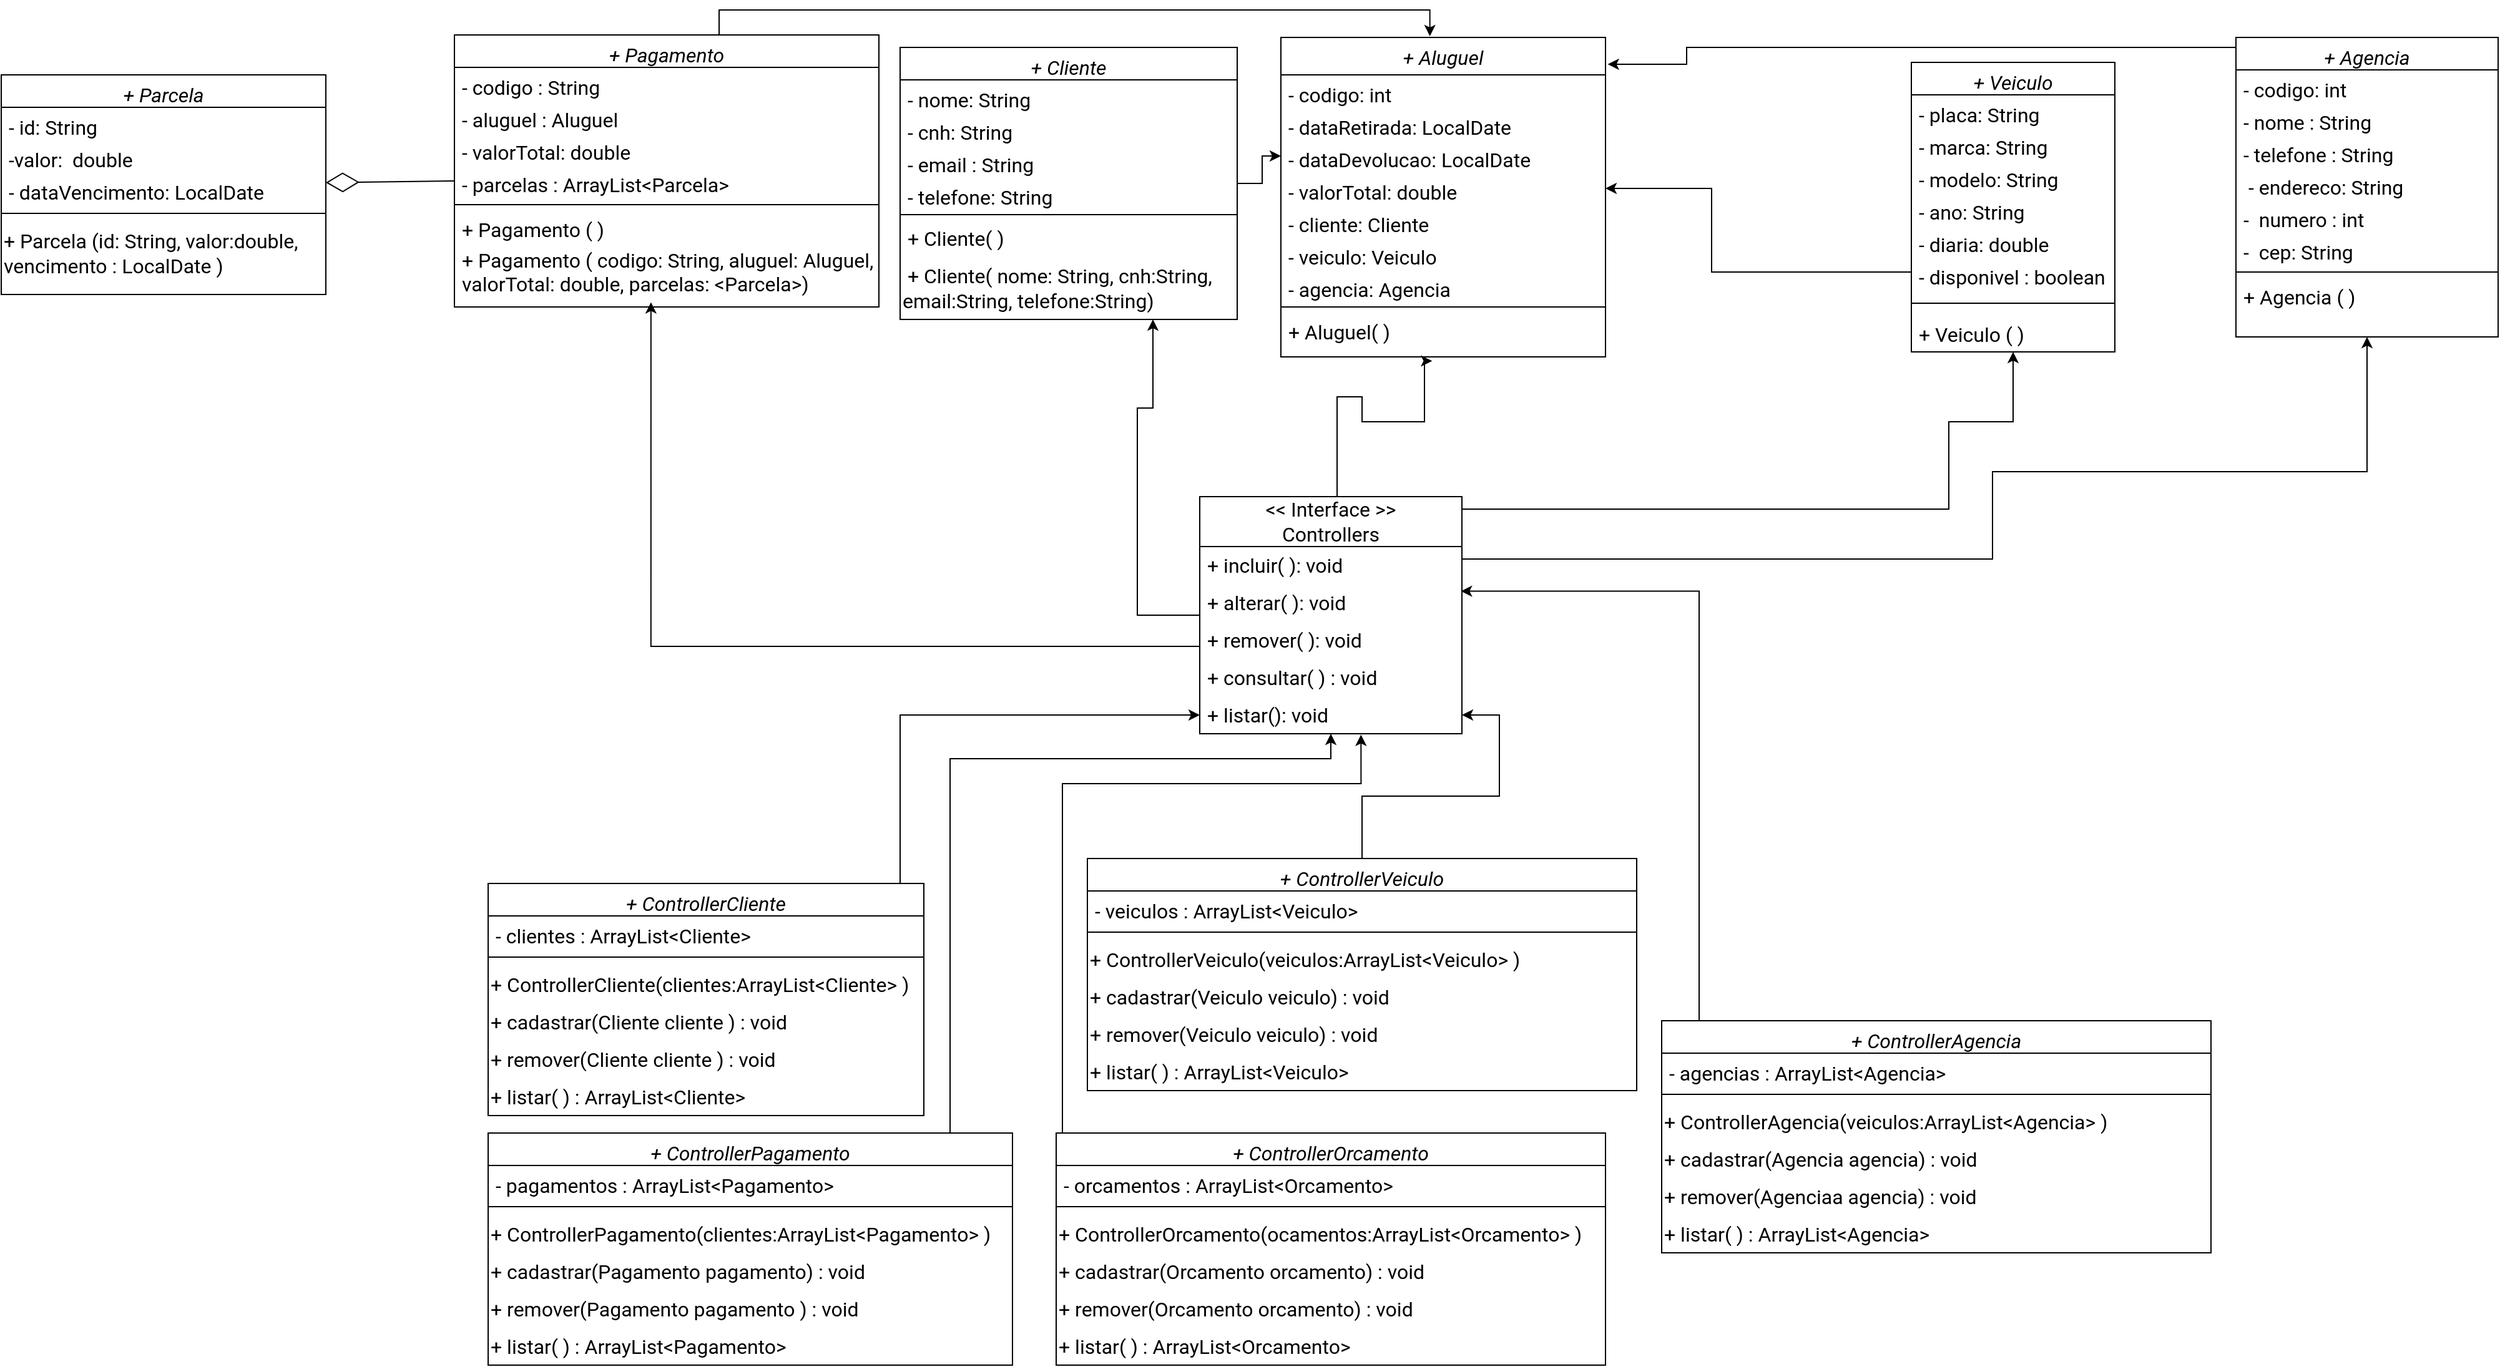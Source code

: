 <mxfile version="21.3.6" type="github">
  <diagram id="C5RBs43oDa-KdzZeNtuy" name="Page-1">
    <mxGraphModel dx="2972" dy="654" grid="1" gridSize="10" guides="1" tooltips="1" connect="1" arrows="1" fold="1" page="1" pageScale="1" pageWidth="827" pageHeight="1169" math="0" shadow="0">
      <root>
        <mxCell id="WIyWlLk6GJQsqaUBKTNV-0" />
        <mxCell id="WIyWlLk6GJQsqaUBKTNV-1" parent="WIyWlLk6GJQsqaUBKTNV-0" />
        <mxCell id="Ecj2fKYIJ3QafeukdgTd-6" style="edgeStyle=orthogonalEdgeStyle;rounded=0;orthogonalLoop=1;jettySize=auto;html=1;" parent="WIyWlLk6GJQsqaUBKTNV-1" source="zkfFHV4jXpPFQw0GAbJ--0" target="x8IIEaYP_Zu2a2hEZr9M-16" edge="1">
          <mxGeometry relative="1" as="geometry" />
        </mxCell>
        <mxCell id="zkfFHV4jXpPFQw0GAbJ--0" value="+ Cliente" style="swimlane;fontStyle=2;align=center;verticalAlign=top;childLayout=stackLayout;horizontal=1;startSize=26;horizontalStack=0;resizeParent=1;resizeLast=0;collapsible=1;marginBottom=0;rounded=0;shadow=0;strokeWidth=1;fontFamily=Roboto;fontSource=https%3A%2F%2Ffonts.googleapis.com%2Fcss%3Ffamily%3DRoboto;fontSize=16;" parent="WIyWlLk6GJQsqaUBKTNV-1" vertex="1">
          <mxGeometry x="-470" y="50" width="270" height="218" as="geometry">
            <mxRectangle x="230" y="140" width="160" height="26" as="alternateBounds" />
          </mxGeometry>
        </mxCell>
        <mxCell id="zkfFHV4jXpPFQw0GAbJ--1" value="- nome: String" style="text;align=left;verticalAlign=top;spacingLeft=4;spacingRight=4;overflow=hidden;rotatable=0;points=[[0,0.5],[1,0.5]];portConstraint=eastwest;fontFamily=Roboto;fontSource=https%3A%2F%2Ffonts.googleapis.com%2Fcss%3Ffamily%3DRoboto;fontStyle=0;fontSize=16;" parent="zkfFHV4jXpPFQw0GAbJ--0" vertex="1">
          <mxGeometry y="26" width="270" height="26" as="geometry" />
        </mxCell>
        <mxCell id="ydLJZ0o-GAoaOCMRVPOB-3" value="- cnh: String" style="text;align=left;verticalAlign=top;spacingLeft=4;spacingRight=4;overflow=hidden;rotatable=0;points=[[0,0.5],[1,0.5]];portConstraint=eastwest;rounded=0;shadow=0;html=0;fontFamily=Roboto;fontSource=https%3A%2F%2Ffonts.googleapis.com%2Fcss%3Ffamily%3DRoboto;fontStyle=0;fontSize=16;" parent="zkfFHV4jXpPFQw0GAbJ--0" vertex="1">
          <mxGeometry y="52" width="270" height="26" as="geometry" />
        </mxCell>
        <mxCell id="obOMKlqJvnNP2TjTTFd0-9" value="- email : String" style="text;align=left;verticalAlign=top;spacingLeft=4;spacingRight=4;overflow=hidden;rotatable=0;points=[[0,0.5],[1,0.5]];portConstraint=eastwest;rounded=0;shadow=0;html=0;fontFamily=Roboto;fontSource=https%3A%2F%2Ffonts.googleapis.com%2Fcss%3Ffamily%3DRoboto;fontStyle=0;fontSize=16;" parent="zkfFHV4jXpPFQw0GAbJ--0" vertex="1">
          <mxGeometry y="78" width="270" height="26" as="geometry" />
        </mxCell>
        <mxCell id="ydLJZ0o-GAoaOCMRVPOB-2" value="- telefone: String" style="text;align=left;verticalAlign=top;spacingLeft=4;spacingRight=4;overflow=hidden;rotatable=0;points=[[0,0.5],[1,0.5]];portConstraint=eastwest;rounded=0;shadow=0;html=0;fontFamily=Roboto;fontSource=https%3A%2F%2Ffonts.googleapis.com%2Fcss%3Ffamily%3DRoboto;fontStyle=0;fontSize=16;" parent="zkfFHV4jXpPFQw0GAbJ--0" vertex="1">
          <mxGeometry y="104" width="270" height="26" as="geometry" />
        </mxCell>
        <mxCell id="zkfFHV4jXpPFQw0GAbJ--4" value="" style="line;html=1;strokeWidth=1;align=left;verticalAlign=middle;spacingTop=-1;spacingLeft=3;spacingRight=3;rotatable=0;labelPosition=right;points=[];portConstraint=eastwest;fontFamily=Roboto;fontSource=https%3A%2F%2Ffonts.googleapis.com%2Fcss%3Ffamily%3DRoboto;fontStyle=0;fontSize=16;" parent="zkfFHV4jXpPFQw0GAbJ--0" vertex="1">
          <mxGeometry y="130" width="270" height="8" as="geometry" />
        </mxCell>
        <mxCell id="obOMKlqJvnNP2TjTTFd0-11" value="&lt;font size=&quot;1&quot; style=&quot;&quot; data-font-src=&quot;https://fonts.googleapis.com/css?family=Roboto&quot; face=&quot;Roboto&quot;&gt;&lt;span style=&quot;font-size: 16px;&quot;&gt;&amp;nbsp;+ Clie&lt;/span&gt;&lt;span style=&quot;font-size: 16px;&quot;&gt;nte( )&lt;/span&gt;&lt;/font&gt;" style="text;html=1;align=left;verticalAlign=middle;resizable=0;points=[];autosize=1;strokeColor=none;fillColor=none;" parent="zkfFHV4jXpPFQw0GAbJ--0" vertex="1">
          <mxGeometry y="138" width="270" height="30" as="geometry" />
        </mxCell>
        <mxCell id="oD1UrkIJ_oF-gPpcjaIR-4" value="&lt;font size=&quot;1&quot; style=&quot;&quot; data-font-src=&quot;https://fonts.googleapis.com/css?family=Roboto&quot; face=&quot;Roboto&quot;&gt;&lt;span style=&quot;font-size: 16px;&quot;&gt;&amp;nbsp;+ Clie&lt;/span&gt;&lt;span style=&quot;font-size: 16px;&quot;&gt;nte( nome: String, cnh:String,&lt;br&gt;email:String, telefone:String)&lt;/span&gt;&lt;/font&gt;" style="text;html=1;align=left;verticalAlign=middle;resizable=0;points=[];autosize=1;strokeColor=none;fillColor=none;" vertex="1" parent="zkfFHV4jXpPFQw0GAbJ--0">
          <mxGeometry y="168" width="270" height="50" as="geometry" />
        </mxCell>
        <mxCell id="obOMKlqJvnNP2TjTTFd0-34" style="edgeStyle=orthogonalEdgeStyle;rounded=0;orthogonalLoop=1;jettySize=auto;html=1;entryX=1;entryY=0.5;entryDx=0;entryDy=0;" parent="WIyWlLk6GJQsqaUBKTNV-1" source="x8IIEaYP_Zu2a2hEZr9M-6" target="x8IIEaYP_Zu2a2hEZr9M-17" edge="1">
          <mxGeometry relative="1" as="geometry">
            <Array as="points">
              <mxPoint x="180" y="230" />
              <mxPoint x="180" y="163" />
            </Array>
          </mxGeometry>
        </mxCell>
        <mxCell id="x8IIEaYP_Zu2a2hEZr9M-6" value="+ Veiculo" style="swimlane;fontStyle=2;align=center;verticalAlign=top;childLayout=stackLayout;horizontal=1;startSize=26;horizontalStack=0;resizeParent=1;resizeLast=0;collapsible=1;marginBottom=0;rounded=0;shadow=0;strokeWidth=1;fontFamily=Roboto;fontSource=https%3A%2F%2Ffonts.googleapis.com%2Fcss%3Ffamily%3DRoboto;fontSize=16;" parent="WIyWlLk6GJQsqaUBKTNV-1" vertex="1">
          <mxGeometry x="340" y="62" width="163" height="232" as="geometry">
            <mxRectangle x="230" y="140" width="160" height="26" as="alternateBounds" />
          </mxGeometry>
        </mxCell>
        <mxCell id="x8IIEaYP_Zu2a2hEZr9M-7" value="- placa: String" style="text;align=left;verticalAlign=top;spacingLeft=4;spacingRight=4;overflow=hidden;rotatable=0;points=[[0,0.5],[1,0.5]];portConstraint=eastwest;rounded=0;shadow=0;html=0;fontFamily=Roboto;fontSource=https%3A%2F%2Ffonts.googleapis.com%2Fcss%3Ffamily%3DRoboto;fontStyle=0;fontSize=16;" parent="x8IIEaYP_Zu2a2hEZr9M-6" vertex="1">
          <mxGeometry y="26" width="163" height="26" as="geometry" />
        </mxCell>
        <mxCell id="x8IIEaYP_Zu2a2hEZr9M-9" value="- marca: String" style="text;align=left;verticalAlign=top;spacingLeft=4;spacingRight=4;overflow=hidden;rotatable=0;points=[[0,0.5],[1,0.5]];portConstraint=eastwest;rounded=0;shadow=0;html=0;fontFamily=Roboto;fontSource=https%3A%2F%2Ffonts.googleapis.com%2Fcss%3Ffamily%3DRoboto;fontStyle=0;fontSize=16;" parent="x8IIEaYP_Zu2a2hEZr9M-6" vertex="1">
          <mxGeometry y="52" width="163" height="26" as="geometry" />
        </mxCell>
        <mxCell id="x8IIEaYP_Zu2a2hEZr9M-8" value="- modelo: String" style="text;align=left;verticalAlign=top;spacingLeft=4;spacingRight=4;overflow=hidden;rotatable=0;points=[[0,0.5],[1,0.5]];portConstraint=eastwest;fontFamily=Roboto;fontSource=https%3A%2F%2Ffonts.googleapis.com%2Fcss%3Ffamily%3DRoboto;fontStyle=0;fontSize=16;" parent="x8IIEaYP_Zu2a2hEZr9M-6" vertex="1">
          <mxGeometry y="78" width="163" height="26" as="geometry" />
        </mxCell>
        <mxCell id="x8IIEaYP_Zu2a2hEZr9M-10" value="- ano: String" style="text;align=left;verticalAlign=top;spacingLeft=4;spacingRight=4;overflow=hidden;rotatable=0;points=[[0,0.5],[1,0.5]];portConstraint=eastwest;rounded=0;shadow=0;html=0;fontFamily=Roboto;fontSource=https%3A%2F%2Ffonts.googleapis.com%2Fcss%3Ffamily%3DRoboto;fontStyle=0;fontSize=16;" parent="x8IIEaYP_Zu2a2hEZr9M-6" vertex="1">
          <mxGeometry y="104" width="163" height="26" as="geometry" />
        </mxCell>
        <mxCell id="x8IIEaYP_Zu2a2hEZr9M-20" value="- diaria: double" style="text;align=left;verticalAlign=top;spacingLeft=4;spacingRight=4;overflow=hidden;rotatable=0;points=[[0,0.5],[1,0.5]];portConstraint=eastwest;rounded=0;shadow=0;html=0;fontFamily=Roboto;fontSource=https%3A%2F%2Ffonts.googleapis.com%2Fcss%3Ffamily%3DRoboto;fontStyle=0;fontSize=16;" parent="x8IIEaYP_Zu2a2hEZr9M-6" vertex="1">
          <mxGeometry y="130" width="163" height="26" as="geometry" />
        </mxCell>
        <mxCell id="obOMKlqJvnNP2TjTTFd0-12" value="- disponivel : boolean" style="text;align=left;verticalAlign=top;spacingLeft=4;spacingRight=4;overflow=hidden;rotatable=0;points=[[0,0.5],[1,0.5]];portConstraint=eastwest;rounded=0;shadow=0;html=0;fontFamily=Roboto;fontSource=https%3A%2F%2Ffonts.googleapis.com%2Fcss%3Ffamily%3DRoboto;fontStyle=0;fontSize=16;" parent="x8IIEaYP_Zu2a2hEZr9M-6" vertex="1">
          <mxGeometry y="156" width="163" height="28" as="geometry" />
        </mxCell>
        <mxCell id="x8IIEaYP_Zu2a2hEZr9M-12" value="" style="line;html=1;strokeWidth=1;align=left;verticalAlign=middle;spacingTop=-1;spacingLeft=3;spacingRight=3;rotatable=0;labelPosition=right;points=[];portConstraint=eastwest;fontFamily=Roboto;fontSource=https%3A%2F%2Ffonts.googleapis.com%2Fcss%3Ffamily%3DRoboto;fontStyle=0;fontSize=16;" parent="x8IIEaYP_Zu2a2hEZr9M-6" vertex="1">
          <mxGeometry y="184" width="163" height="18" as="geometry" />
        </mxCell>
        <mxCell id="obOMKlqJvnNP2TjTTFd0-13" value="+ Veiculo ( )" style="text;align=left;verticalAlign=top;spacingLeft=4;spacingRight=4;overflow=hidden;rotatable=0;points=[[0,0.5],[1,0.5]];portConstraint=eastwest;rounded=0;shadow=0;html=0;fontFamily=Roboto;fontSource=https%3A%2F%2Ffonts.googleapis.com%2Fcss%3Ffamily%3DRoboto;fontStyle=0;fontSize=16;" parent="x8IIEaYP_Zu2a2hEZr9M-6" vertex="1">
          <mxGeometry y="202" width="163" height="28" as="geometry" />
        </mxCell>
        <mxCell id="x8IIEaYP_Zu2a2hEZr9M-13" value="+ Aluguel&#xa;" style="swimlane;fontStyle=2;align=center;verticalAlign=top;childLayout=stackLayout;horizontal=1;startSize=30;horizontalStack=0;resizeParent=1;resizeLast=0;collapsible=1;marginBottom=0;rounded=0;shadow=0;strokeWidth=1;fontFamily=Roboto;fontSource=https%3A%2F%2Ffonts.googleapis.com%2Fcss%3Ffamily%3DRoboto;fontSize=16;" parent="WIyWlLk6GJQsqaUBKTNV-1" vertex="1">
          <mxGeometry x="-165" y="42" width="260" height="256" as="geometry">
            <mxRectangle x="230" y="140" width="160" height="26" as="alternateBounds" />
          </mxGeometry>
        </mxCell>
        <mxCell id="Ecj2fKYIJ3QafeukdgTd-0" value="- codigo: int" style="text;align=left;verticalAlign=top;spacingLeft=4;spacingRight=4;overflow=hidden;rotatable=0;points=[[0,0.5],[1,0.5]];portConstraint=eastwest;rounded=0;shadow=0;html=0;fontFamily=Roboto;fontSource=https%3A%2F%2Ffonts.googleapis.com%2Fcss%3Ffamily%3DRoboto;fontStyle=0;fontSize=16;" parent="x8IIEaYP_Zu2a2hEZr9M-13" vertex="1">
          <mxGeometry y="30" width="260" height="26" as="geometry" />
        </mxCell>
        <mxCell id="x8IIEaYP_Zu2a2hEZr9M-15" value="- dataRetirada: LocalDate" style="text;align=left;verticalAlign=top;spacingLeft=4;spacingRight=4;overflow=hidden;rotatable=0;points=[[0,0.5],[1,0.5]];portConstraint=eastwest;fontFamily=Roboto;fontSource=https%3A%2F%2Ffonts.googleapis.com%2Fcss%3Ffamily%3DRoboto;fontStyle=0;fontSize=16;" parent="x8IIEaYP_Zu2a2hEZr9M-13" vertex="1">
          <mxGeometry y="56" width="260" height="26" as="geometry" />
        </mxCell>
        <mxCell id="x8IIEaYP_Zu2a2hEZr9M-16" value="- dataDevolucao: LocalDate" style="text;align=left;verticalAlign=top;spacingLeft=4;spacingRight=4;overflow=hidden;rotatable=0;points=[[0,0.5],[1,0.5]];portConstraint=eastwest;rounded=0;shadow=0;html=0;fontFamily=Roboto;fontSource=https%3A%2F%2Ffonts.googleapis.com%2Fcss%3Ffamily%3DRoboto;fontStyle=0;fontSize=16;" parent="x8IIEaYP_Zu2a2hEZr9M-13" vertex="1">
          <mxGeometry y="82" width="260" height="26" as="geometry" />
        </mxCell>
        <mxCell id="x8IIEaYP_Zu2a2hEZr9M-17" value="- valorTotal: double" style="text;align=left;verticalAlign=top;spacingLeft=4;spacingRight=4;overflow=hidden;rotatable=0;points=[[0,0.5],[1,0.5]];portConstraint=eastwest;rounded=0;shadow=0;html=0;fontFamily=Roboto;fontSource=https%3A%2F%2Ffonts.googleapis.com%2Fcss%3Ffamily%3DRoboto;fontStyle=0;fontSize=16;" parent="x8IIEaYP_Zu2a2hEZr9M-13" vertex="1">
          <mxGeometry y="108" width="260" height="26" as="geometry" />
        </mxCell>
        <mxCell id="x8IIEaYP_Zu2a2hEZr9M-21" value="- cliente: Cliente" style="text;align=left;verticalAlign=top;spacingLeft=4;spacingRight=4;overflow=hidden;rotatable=0;points=[[0,0.5],[1,0.5]];portConstraint=eastwest;rounded=0;shadow=0;html=0;fontFamily=Roboto;fontSource=https%3A%2F%2Ffonts.googleapis.com%2Fcss%3Ffamily%3DRoboto;fontStyle=0;fontSize=16;" parent="x8IIEaYP_Zu2a2hEZr9M-13" vertex="1">
          <mxGeometry y="134" width="260" height="26" as="geometry" />
        </mxCell>
        <mxCell id="x8IIEaYP_Zu2a2hEZr9M-22" value="- veiculo: Veiculo" style="text;align=left;verticalAlign=top;spacingLeft=4;spacingRight=4;overflow=hidden;rotatable=0;points=[[0,0.5],[1,0.5]];portConstraint=eastwest;rounded=0;shadow=0;html=0;fontFamily=Roboto;fontSource=https%3A%2F%2Ffonts.googleapis.com%2Fcss%3Ffamily%3DRoboto;fontStyle=0;fontSize=16;" parent="x8IIEaYP_Zu2a2hEZr9M-13" vertex="1">
          <mxGeometry y="160" width="260" height="26" as="geometry" />
        </mxCell>
        <mxCell id="obOMKlqJvnNP2TjTTFd0-35" value="- agencia: Agencia" style="text;align=left;verticalAlign=top;spacingLeft=4;spacingRight=4;overflow=hidden;rotatable=0;points=[[0,0.5],[1,0.5]];portConstraint=eastwest;rounded=0;shadow=0;html=0;fontFamily=Roboto;fontSource=https%3A%2F%2Ffonts.googleapis.com%2Fcss%3Ffamily%3DRoboto;fontStyle=0;fontSize=16;" parent="x8IIEaYP_Zu2a2hEZr9M-13" vertex="1">
          <mxGeometry y="186" width="260" height="26" as="geometry" />
        </mxCell>
        <mxCell id="x8IIEaYP_Zu2a2hEZr9M-19" value="" style="line;html=1;strokeWidth=1;align=left;verticalAlign=middle;spacingTop=-1;spacingLeft=3;spacingRight=3;rotatable=0;labelPosition=right;points=[];portConstraint=eastwest;fontFamily=Roboto;fontSource=https%3A%2F%2Ffonts.googleapis.com%2Fcss%3Ffamily%3DRoboto;fontStyle=0;fontSize=16;" parent="x8IIEaYP_Zu2a2hEZr9M-13" vertex="1">
          <mxGeometry y="212" width="260" height="8" as="geometry" />
        </mxCell>
        <mxCell id="x8IIEaYP_Zu2a2hEZr9M-54" value="+ Aluguel( )" style="text;align=left;verticalAlign=top;spacingLeft=4;spacingRight=4;overflow=hidden;rotatable=0;points=[[0,0.5],[1,0.5]];portConstraint=eastwest;rounded=0;shadow=0;html=0;fontFamily=Roboto;fontSource=https%3A%2F%2Ffonts.googleapis.com%2Fcss%3Ffamily%3DRoboto;fontStyle=0;fontSize=16;" parent="x8IIEaYP_Zu2a2hEZr9M-13" vertex="1">
          <mxGeometry y="220" width="260" height="36" as="geometry" />
        </mxCell>
        <mxCell id="Ecj2fKYIJ3QafeukdgTd-8" style="edgeStyle=orthogonalEdgeStyle;rounded=0;orthogonalLoop=1;jettySize=auto;html=1;entryX=0.459;entryY=-0.004;entryDx=0;entryDy=0;entryPerimeter=0;" parent="WIyWlLk6GJQsqaUBKTNV-1" source="x8IIEaYP_Zu2a2hEZr9M-23" target="x8IIEaYP_Zu2a2hEZr9M-13" edge="1">
          <mxGeometry relative="1" as="geometry">
            <Array as="points">
              <mxPoint x="-615" y="20" />
              <mxPoint x="-46" y="20" />
            </Array>
          </mxGeometry>
        </mxCell>
        <mxCell id="x8IIEaYP_Zu2a2hEZr9M-23" value="+ Pagamento" style="swimlane;fontStyle=2;align=center;verticalAlign=top;childLayout=stackLayout;horizontal=1;startSize=26;horizontalStack=0;resizeParent=1;resizeLast=0;collapsible=1;marginBottom=0;rounded=0;shadow=0;strokeWidth=1;fontFamily=Roboto;fontSource=https%3A%2F%2Ffonts.googleapis.com%2Fcss%3Ffamily%3DRoboto;fontSize=16;" parent="WIyWlLk6GJQsqaUBKTNV-1" vertex="1">
          <mxGeometry x="-827" y="40" width="340" height="218" as="geometry">
            <mxRectangle x="230" y="140" width="160" height="26" as="alternateBounds" />
          </mxGeometry>
        </mxCell>
        <mxCell id="x8IIEaYP_Zu2a2hEZr9M-24" value="- codigo : String&#xa;" style="text;align=left;verticalAlign=top;spacingLeft=4;spacingRight=4;overflow=hidden;rotatable=0;points=[[0,0.5],[1,0.5]];portConstraint=eastwest;rounded=0;shadow=0;html=0;fontFamily=Roboto;fontSource=https%3A%2F%2Ffonts.googleapis.com%2Fcss%3Ffamily%3DRoboto;fontStyle=0;fontSize=16;" parent="x8IIEaYP_Zu2a2hEZr9M-23" vertex="1">
          <mxGeometry y="26" width="340" height="26" as="geometry" />
        </mxCell>
        <mxCell id="oD1UrkIJ_oF-gPpcjaIR-0" value="- aluguel : Aluguel&#xa;&#xa;" style="text;align=left;verticalAlign=top;spacingLeft=4;spacingRight=4;overflow=hidden;rotatable=0;points=[[0,0.5],[1,0.5]];portConstraint=eastwest;rounded=0;shadow=0;html=0;fontFamily=Roboto;fontSource=https%3A%2F%2Ffonts.googleapis.com%2Fcss%3Ffamily%3DRoboto;fontStyle=0;fontSize=16;" vertex="1" parent="x8IIEaYP_Zu2a2hEZr9M-23">
          <mxGeometry y="52" width="340" height="26" as="geometry" />
        </mxCell>
        <mxCell id="oD1UrkIJ_oF-gPpcjaIR-1" value="- valorTotal: double&#xa;" style="text;align=left;verticalAlign=top;spacingLeft=4;spacingRight=4;overflow=hidden;rotatable=0;points=[[0,0.5],[1,0.5]];portConstraint=eastwest;rounded=0;shadow=0;html=0;fontFamily=Roboto;fontSource=https%3A%2F%2Ffonts.googleapis.com%2Fcss%3Ffamily%3DRoboto;fontStyle=0;fontSize=16;" vertex="1" parent="x8IIEaYP_Zu2a2hEZr9M-23">
          <mxGeometry y="78" width="340" height="26" as="geometry" />
        </mxCell>
        <mxCell id="oD1UrkIJ_oF-gPpcjaIR-2" value="- parcelas : ArrayList&lt;Parcela&gt;&#xa;" style="text;align=left;verticalAlign=top;spacingLeft=4;spacingRight=4;overflow=hidden;rotatable=0;points=[[0,0.5],[1,0.5]];portConstraint=eastwest;rounded=0;shadow=0;html=0;fontFamily=Roboto;fontSource=https%3A%2F%2Ffonts.googleapis.com%2Fcss%3Ffamily%3DRoboto;fontStyle=0;fontSize=16;" vertex="1" parent="x8IIEaYP_Zu2a2hEZr9M-23">
          <mxGeometry y="104" width="340" height="26" as="geometry" />
        </mxCell>
        <mxCell id="x8IIEaYP_Zu2a2hEZr9M-30" value="" style="line;html=1;strokeWidth=1;align=left;verticalAlign=middle;spacingTop=-1;spacingLeft=3;spacingRight=3;rotatable=0;labelPosition=right;points=[];portConstraint=eastwest;fontFamily=Roboto;fontSource=https%3A%2F%2Ffonts.googleapis.com%2Fcss%3Ffamily%3DRoboto;fontStyle=0;fontSize=16;" parent="x8IIEaYP_Zu2a2hEZr9M-23" vertex="1">
          <mxGeometry y="130" width="340" height="12" as="geometry" />
        </mxCell>
        <mxCell id="obOMKlqJvnNP2TjTTFd0-23" value="+ Pagamento ( )" style="text;align=left;verticalAlign=middle;spacingLeft=4;spacingRight=4;overflow=hidden;rotatable=0;points=[[0,0.5],[1,0.5]];portConstraint=eastwest;rounded=0;shadow=0;html=0;fontFamily=Roboto;fontSource=https%3A%2F%2Ffonts.googleapis.com%2Fcss%3Ffamily%3DRoboto;fontStyle=0;fontSize=16;" parent="x8IIEaYP_Zu2a2hEZr9M-23" vertex="1">
          <mxGeometry y="142" width="340" height="26" as="geometry" />
        </mxCell>
        <mxCell id="oD1UrkIJ_oF-gPpcjaIR-3" value="+ Pagamento ( codigo: String, aluguel: Aluguel,&#xa;valorTotal: double, parcelas: &lt;Parcela&gt;)" style="text;align=left;verticalAlign=middle;spacingLeft=4;spacingRight=4;overflow=hidden;rotatable=0;points=[[0,0.5],[1,0.5]];portConstraint=eastwest;rounded=0;shadow=0;html=0;fontFamily=Roboto;fontSource=https%3A%2F%2Ffonts.googleapis.com%2Fcss%3Ffamily%3DRoboto;fontStyle=0;fontSize=16;" vertex="1" parent="x8IIEaYP_Zu2a2hEZr9M-23">
          <mxGeometry y="168" width="340" height="42" as="geometry" />
        </mxCell>
        <mxCell id="x8IIEaYP_Zu2a2hEZr9M-33" value="+ Parcela" style="swimlane;fontStyle=2;align=center;verticalAlign=top;childLayout=stackLayout;horizontal=1;startSize=26;horizontalStack=0;resizeParent=1;resizeLast=0;collapsible=1;marginBottom=0;rounded=0;shadow=0;strokeWidth=1;fontFamily=Roboto;fontSource=https%3A%2F%2Ffonts.googleapis.com%2Fcss%3Ffamily%3DRoboto;fontSize=16;" parent="WIyWlLk6GJQsqaUBKTNV-1" vertex="1">
          <mxGeometry x="-1190" y="72" width="260" height="176" as="geometry">
            <mxRectangle x="230" y="140" width="160" height="26" as="alternateBounds" />
          </mxGeometry>
        </mxCell>
        <mxCell id="x8IIEaYP_Zu2a2hEZr9M-34" value="- id: String&#xa;" style="text;align=left;verticalAlign=top;spacingLeft=4;spacingRight=4;overflow=hidden;rotatable=0;points=[[0,0.5],[1,0.5]];portConstraint=eastwest;rounded=0;shadow=0;html=0;fontFamily=Roboto;fontSource=https%3A%2F%2Ffonts.googleapis.com%2Fcss%3Ffamily%3DRoboto;fontStyle=0;fontSize=16;" parent="x8IIEaYP_Zu2a2hEZr9M-33" vertex="1">
          <mxGeometry y="26" width="260" height="26" as="geometry" />
        </mxCell>
        <mxCell id="x8IIEaYP_Zu2a2hEZr9M-35" value="-valor:  double" style="text;align=left;verticalAlign=top;spacingLeft=4;spacingRight=4;overflow=hidden;rotatable=0;points=[[0,0.5],[1,0.5]];portConstraint=eastwest;rounded=0;shadow=0;html=0;fontFamily=Roboto;fontSource=https%3A%2F%2Ffonts.googleapis.com%2Fcss%3Ffamily%3DRoboto;fontStyle=0;fontSize=16;" parent="x8IIEaYP_Zu2a2hEZr9M-33" vertex="1">
          <mxGeometry y="52" width="260" height="26" as="geometry" />
        </mxCell>
        <mxCell id="x8IIEaYP_Zu2a2hEZr9M-36" value="- dataVencimento: LocalDate" style="text;align=left;verticalAlign=top;spacingLeft=4;spacingRight=4;overflow=hidden;rotatable=0;points=[[0,0.5],[1,0.5]];portConstraint=eastwest;fontFamily=Roboto;fontSource=https%3A%2F%2Ffonts.googleapis.com%2Fcss%3Ffamily%3DRoboto;fontStyle=0;fontSize=16;" parent="x8IIEaYP_Zu2a2hEZr9M-33" vertex="1">
          <mxGeometry y="78" width="260" height="26" as="geometry" />
        </mxCell>
        <mxCell id="x8IIEaYP_Zu2a2hEZr9M-40" value="" style="line;html=1;strokeWidth=1;align=left;verticalAlign=middle;spacingTop=-1;spacingLeft=3;spacingRight=3;rotatable=0;labelPosition=right;points=[];portConstraint=eastwest;fontFamily=Roboto;fontSource=https%3A%2F%2Ffonts.googleapis.com%2Fcss%3Ffamily%3DRoboto;fontStyle=0;fontSize=16;" parent="x8IIEaYP_Zu2a2hEZr9M-33" vertex="1">
          <mxGeometry y="104" width="260" height="14" as="geometry" />
        </mxCell>
        <mxCell id="obOMKlqJvnNP2TjTTFd0-30" value="+ Parcela (id: String, valor:double,&lt;br&gt;vencimento : LocalDate )" style="text;html=1;align=left;verticalAlign=middle;resizable=0;points=[];autosize=1;strokeColor=none;fillColor=none;fontSize=16;fontFamily=Roboto;fontSource=https%3A%2F%2Ffonts.googleapis.com%2Fcss%3Ffamily%3DRoboto;" parent="x8IIEaYP_Zu2a2hEZr9M-33" vertex="1">
          <mxGeometry y="118" width="260" height="50" as="geometry" />
        </mxCell>
        <mxCell id="Ecj2fKYIJ3QafeukdgTd-27" style="edgeStyle=orthogonalEdgeStyle;rounded=0;orthogonalLoop=1;jettySize=auto;html=1;entryX=0.75;entryY=1;entryDx=0;entryDy=0;" parent="WIyWlLk6GJQsqaUBKTNV-1" source="x8IIEaYP_Zu2a2hEZr9M-47" target="zkfFHV4jXpPFQw0GAbJ--0" edge="1">
          <mxGeometry relative="1" as="geometry">
            <mxPoint x="-350" y="330.0" as="targetPoint" />
            <Array as="points">
              <mxPoint x="-280" y="505" />
              <mxPoint x="-280" y="339" />
              <mxPoint x="-268" y="339" />
            </Array>
          </mxGeometry>
        </mxCell>
        <mxCell id="Ecj2fKYIJ3QafeukdgTd-30" style="edgeStyle=orthogonalEdgeStyle;rounded=0;orthogonalLoop=1;jettySize=auto;html=1;entryX=0.463;entryY=1.101;entryDx=0;entryDy=0;entryPerimeter=0;" parent="WIyWlLk6GJQsqaUBKTNV-1" source="x8IIEaYP_Zu2a2hEZr9M-47" target="oD1UrkIJ_oF-gPpcjaIR-3" edge="1">
          <mxGeometry relative="1" as="geometry">
            <Array as="points">
              <mxPoint x="-670" y="530" />
            </Array>
            <mxPoint x="-670" y="270" as="targetPoint" />
          </mxGeometry>
        </mxCell>
        <mxCell id="Ecj2fKYIJ3QafeukdgTd-55" style="edgeStyle=orthogonalEdgeStyle;rounded=0;orthogonalLoop=1;jettySize=auto;html=1;entryX=0.5;entryY=1;entryDx=0;entryDy=0;" parent="WIyWlLk6GJQsqaUBKTNV-1" source="x8IIEaYP_Zu2a2hEZr9M-47" target="x8IIEaYP_Zu2a2hEZr9M-6" edge="1">
          <mxGeometry relative="1" as="geometry">
            <Array as="points">
              <mxPoint x="370" y="420" />
              <mxPoint x="370" y="350" />
              <mxPoint x="422" y="350" />
            </Array>
          </mxGeometry>
        </mxCell>
        <mxCell id="Ecj2fKYIJ3QafeukdgTd-56" style="edgeStyle=orthogonalEdgeStyle;rounded=0;orthogonalLoop=1;jettySize=auto;html=1;entryX=0.466;entryY=1.092;entryDx=0;entryDy=0;entryPerimeter=0;" parent="WIyWlLk6GJQsqaUBKTNV-1" source="x8IIEaYP_Zu2a2hEZr9M-47" target="x8IIEaYP_Zu2a2hEZr9M-54" edge="1">
          <mxGeometry relative="1" as="geometry">
            <mxPoint x="-50" y="360" as="targetPoint" />
            <Array as="points">
              <mxPoint x="-120" y="330" />
              <mxPoint x="-100" y="330" />
              <mxPoint x="-100" y="350" />
              <mxPoint x="-50" y="350" />
              <mxPoint x="-50" y="301" />
            </Array>
          </mxGeometry>
        </mxCell>
        <mxCell id="Ecj2fKYIJ3QafeukdgTd-66" style="edgeStyle=orthogonalEdgeStyle;rounded=0;orthogonalLoop=1;jettySize=auto;html=1;entryX=0.5;entryY=1;entryDx=0;entryDy=0;" parent="WIyWlLk6GJQsqaUBKTNV-1" source="x8IIEaYP_Zu2a2hEZr9M-47" target="obOMKlqJvnNP2TjTTFd0-15" edge="1">
          <mxGeometry relative="1" as="geometry">
            <Array as="points">
              <mxPoint x="405" y="460" />
              <mxPoint x="405" y="390" />
              <mxPoint x="705" y="390" />
            </Array>
          </mxGeometry>
        </mxCell>
        <mxCell id="x8IIEaYP_Zu2a2hEZr9M-47" value="&amp;lt;&amp;lt; Interface &amp;gt;&amp;gt;&lt;br style=&quot;font-size: 16px;&quot;&gt;Controllers" style="swimlane;fontStyle=0;childLayout=stackLayout;horizontal=1;startSize=40;horizontalStack=0;resizeParent=1;resizeParentMax=0;resizeLast=0;collapsible=1;marginBottom=0;whiteSpace=wrap;html=1;fontFamily=Roboto;fontSource=https%3A%2F%2Ffonts.googleapis.com%2Fcss%3Ffamily%3DRoboto;fontSize=16;" parent="WIyWlLk6GJQsqaUBKTNV-1" vertex="1">
          <mxGeometry x="-230" y="410" width="210" height="190" as="geometry" />
        </mxCell>
        <mxCell id="x8IIEaYP_Zu2a2hEZr9M-48" value="+ incluir( ): void" style="text;strokeColor=none;fillColor=none;align=left;verticalAlign=middle;spacingLeft=4;spacingRight=4;overflow=hidden;points=[[0,0.5],[1,0.5]];portConstraint=eastwest;rotatable=0;whiteSpace=wrap;html=1;fontFamily=Roboto;fontSource=https%3A%2F%2Ffonts.googleapis.com%2Fcss%3Ffamily%3DRoboto;fontSize=16;" parent="x8IIEaYP_Zu2a2hEZr9M-47" vertex="1">
          <mxGeometry y="40" width="210" height="30" as="geometry" />
        </mxCell>
        <mxCell id="x8IIEaYP_Zu2a2hEZr9M-49" value="+ alterar( ): void" style="text;strokeColor=none;fillColor=none;align=left;verticalAlign=middle;spacingLeft=4;spacingRight=4;overflow=hidden;points=[[0,0.5],[1,0.5]];portConstraint=eastwest;rotatable=0;whiteSpace=wrap;html=1;fontFamily=Roboto;fontSource=https%3A%2F%2Ffonts.googleapis.com%2Fcss%3Ffamily%3DRoboto;fontSize=16;" parent="x8IIEaYP_Zu2a2hEZr9M-47" vertex="1">
          <mxGeometry y="70" width="210" height="30" as="geometry" />
        </mxCell>
        <mxCell id="x8IIEaYP_Zu2a2hEZr9M-50" value="+ remover( ): void" style="text;strokeColor=none;fillColor=none;align=left;verticalAlign=middle;spacingLeft=4;spacingRight=4;overflow=hidden;points=[[0,0.5],[1,0.5]];portConstraint=eastwest;rotatable=0;whiteSpace=wrap;html=1;fontFamily=Roboto;fontSource=https%3A%2F%2Ffonts.googleapis.com%2Fcss%3Ffamily%3DRoboto;fontSize=16;" parent="x8IIEaYP_Zu2a2hEZr9M-47" vertex="1">
          <mxGeometry y="100" width="210" height="30" as="geometry" />
        </mxCell>
        <mxCell id="x8IIEaYP_Zu2a2hEZr9M-51" value="+ consultar( ) : void" style="text;strokeColor=none;fillColor=none;align=left;verticalAlign=middle;spacingLeft=4;spacingRight=4;overflow=hidden;points=[[0,0.5],[1,0.5]];portConstraint=eastwest;rotatable=0;whiteSpace=wrap;html=1;fontFamily=Roboto;fontSource=https%3A%2F%2Ffonts.googleapis.com%2Fcss%3Ffamily%3DRoboto;fontSize=16;" parent="x8IIEaYP_Zu2a2hEZr9M-47" vertex="1">
          <mxGeometry y="130" width="210" height="30" as="geometry" />
        </mxCell>
        <mxCell id="x8IIEaYP_Zu2a2hEZr9M-52" value="+ listar(): void" style="text;strokeColor=none;fillColor=none;align=left;verticalAlign=middle;spacingLeft=4;spacingRight=4;overflow=hidden;points=[[0,0.5],[1,0.5]];portConstraint=eastwest;rotatable=0;whiteSpace=wrap;html=1;fontFamily=Roboto;fontSource=https%3A%2F%2Ffonts.googleapis.com%2Fcss%3Ffamily%3DRoboto;fontSize=16;" parent="x8IIEaYP_Zu2a2hEZr9M-47" vertex="1">
          <mxGeometry y="160" width="210" height="30" as="geometry" />
        </mxCell>
        <mxCell id="Ecj2fKYIJ3QafeukdgTd-5" style="edgeStyle=orthogonalEdgeStyle;rounded=0;orthogonalLoop=1;jettySize=auto;html=1;entryX=1.007;entryY=0.084;entryDx=0;entryDy=0;entryPerimeter=0;" parent="WIyWlLk6GJQsqaUBKTNV-1" source="obOMKlqJvnNP2TjTTFd0-15" target="x8IIEaYP_Zu2a2hEZr9M-13" edge="1">
          <mxGeometry relative="1" as="geometry">
            <Array as="points">
              <mxPoint x="160" y="50" />
              <mxPoint x="160" y="64" />
            </Array>
          </mxGeometry>
        </mxCell>
        <mxCell id="obOMKlqJvnNP2TjTTFd0-15" value="+ Agencia" style="swimlane;fontStyle=2;align=center;verticalAlign=top;childLayout=stackLayout;horizontal=1;startSize=26;horizontalStack=0;resizeParent=1;resizeLast=0;collapsible=1;marginBottom=0;rounded=0;shadow=0;strokeWidth=1;fontFamily=Roboto;fontSource=https%3A%2F%2Ffonts.googleapis.com%2Fcss%3Ffamily%3DRoboto;fontSize=16;" parent="WIyWlLk6GJQsqaUBKTNV-1" vertex="1">
          <mxGeometry x="600" y="42" width="210" height="240" as="geometry">
            <mxRectangle x="230" y="140" width="160" height="26" as="alternateBounds" />
          </mxGeometry>
        </mxCell>
        <mxCell id="obOMKlqJvnNP2TjTTFd0-16" value="- codigo: int" style="text;align=left;verticalAlign=top;spacingLeft=4;spacingRight=4;overflow=hidden;rotatable=0;points=[[0,0.5],[1,0.5]];portConstraint=eastwest;rounded=0;shadow=0;html=0;fontFamily=Roboto;fontSource=https%3A%2F%2Ffonts.googleapis.com%2Fcss%3Ffamily%3DRoboto;fontStyle=0;fontSize=16;" parent="obOMKlqJvnNP2TjTTFd0-15" vertex="1">
          <mxGeometry y="26" width="210" height="26" as="geometry" />
        </mxCell>
        <mxCell id="9TbETFd85GhL9Z5a8vNr-0" value="- nome : String" style="text;align=left;verticalAlign=top;spacingLeft=4;spacingRight=4;overflow=hidden;rotatable=0;points=[[0,0.5],[1,0.5]];portConstraint=eastwest;fontFamily=Roboto;fontSource=https%3A%2F%2Ffonts.googleapis.com%2Fcss%3Ffamily%3DRoboto;fontStyle=0;fontSize=16;" parent="obOMKlqJvnNP2TjTTFd0-15" vertex="1">
          <mxGeometry y="52" width="210" height="26" as="geometry" />
        </mxCell>
        <mxCell id="obOMKlqJvnNP2TjTTFd0-18" value="- telefone : String" style="text;align=left;verticalAlign=top;spacingLeft=4;spacingRight=4;overflow=hidden;rotatable=0;points=[[0,0.5],[1,0.5]];portConstraint=eastwest;fontFamily=Roboto;fontSource=https%3A%2F%2Ffonts.googleapis.com%2Fcss%3Ffamily%3DRoboto;fontStyle=0;fontSize=16;" parent="obOMKlqJvnNP2TjTTFd0-15" vertex="1">
          <mxGeometry y="78" width="210" height="26" as="geometry" />
        </mxCell>
        <mxCell id="obOMKlqJvnNP2TjTTFd0-19" value=" - endereco: String" style="text;align=left;verticalAlign=top;spacingLeft=4;spacingRight=4;overflow=hidden;rotatable=0;points=[[0,0.5],[1,0.5]];portConstraint=eastwest;rounded=0;shadow=0;html=0;fontFamily=Roboto;fontSource=https%3A%2F%2Ffonts.googleapis.com%2Fcss%3Ffamily%3DRoboto;fontStyle=0;fontSize=16;" parent="obOMKlqJvnNP2TjTTFd0-15" vertex="1">
          <mxGeometry y="104" width="210" height="26" as="geometry" />
        </mxCell>
        <mxCell id="obOMKlqJvnNP2TjTTFd0-20" value="-  numero : int" style="text;align=left;verticalAlign=top;spacingLeft=4;spacingRight=4;overflow=hidden;rotatable=0;points=[[0,0.5],[1,0.5]];portConstraint=eastwest;rounded=0;shadow=0;html=0;fontFamily=Roboto;fontSource=https%3A%2F%2Ffonts.googleapis.com%2Fcss%3Ffamily%3DRoboto;fontStyle=0;fontSize=16;" parent="obOMKlqJvnNP2TjTTFd0-15" vertex="1">
          <mxGeometry y="130" width="210" height="26" as="geometry" />
        </mxCell>
        <mxCell id="obOMKlqJvnNP2TjTTFd0-21" value="-  cep: String" style="text;align=left;verticalAlign=top;spacingLeft=4;spacingRight=4;overflow=hidden;rotatable=0;points=[[0,0.5],[1,0.5]];portConstraint=eastwest;rounded=0;shadow=0;html=0;fontFamily=Roboto;fontSource=https%3A%2F%2Ffonts.googleapis.com%2Fcss%3Ffamily%3DRoboto;fontStyle=0;fontSize=16;" parent="obOMKlqJvnNP2TjTTFd0-15" vertex="1">
          <mxGeometry y="156" width="210" height="26" as="geometry" />
        </mxCell>
        <mxCell id="obOMKlqJvnNP2TjTTFd0-22" value="" style="line;html=1;strokeWidth=1;align=left;verticalAlign=middle;spacingTop=-1;spacingLeft=3;spacingRight=3;rotatable=0;labelPosition=right;points=[];portConstraint=eastwest;fontFamily=Roboto;fontSource=https%3A%2F%2Ffonts.googleapis.com%2Fcss%3Ffamily%3DRoboto;fontStyle=0;fontSize=16;" parent="obOMKlqJvnNP2TjTTFd0-15" vertex="1">
          <mxGeometry y="182" width="210" height="12" as="geometry" />
        </mxCell>
        <mxCell id="obOMKlqJvnNP2TjTTFd0-27" value="+ Agencia ( )" style="text;align=left;verticalAlign=middle;spacingLeft=4;spacingRight=4;overflow=hidden;rotatable=0;points=[[0,0.5],[1,0.5]];portConstraint=eastwest;rounded=0;shadow=0;html=0;fontFamily=Roboto;fontSource=https%3A%2F%2Ffonts.googleapis.com%2Fcss%3Ffamily%3DRoboto;fontStyle=0;fontSize=16;" parent="obOMKlqJvnNP2TjTTFd0-15" vertex="1">
          <mxGeometry y="194" width="210" height="26" as="geometry" />
        </mxCell>
        <mxCell id="obOMKlqJvnNP2TjTTFd0-29" value="" style="endArrow=diamondThin;endFill=0;endSize=24;html=1;rounded=0;exitX=0;exitY=0.5;exitDx=0;exitDy=0;" parent="WIyWlLk6GJQsqaUBKTNV-1" source="oD1UrkIJ_oF-gPpcjaIR-2" target="x8IIEaYP_Zu2a2hEZr9M-33" edge="1">
          <mxGeometry width="160" relative="1" as="geometry">
            <mxPoint x="-420" y="630" as="sourcePoint" />
            <mxPoint x="-150" y="660" as="targetPoint" />
          </mxGeometry>
        </mxCell>
        <mxCell id="Ecj2fKYIJ3QafeukdgTd-50" style="edgeStyle=orthogonalEdgeStyle;rounded=0;orthogonalLoop=1;jettySize=auto;html=1;entryX=0;entryY=0.5;entryDx=0;entryDy=0;" parent="WIyWlLk6GJQsqaUBKTNV-1" source="Ecj2fKYIJ3QafeukdgTd-9" target="x8IIEaYP_Zu2a2hEZr9M-52" edge="1">
          <mxGeometry relative="1" as="geometry">
            <Array as="points">
              <mxPoint x="-470" y="585" />
            </Array>
          </mxGeometry>
        </mxCell>
        <mxCell id="Ecj2fKYIJ3QafeukdgTd-9" value="+ ControllerCliente&#xa;" style="swimlane;fontStyle=2;align=center;verticalAlign=top;childLayout=stackLayout;horizontal=1;startSize=26;horizontalStack=0;resizeParent=1;resizeLast=0;collapsible=1;marginBottom=0;rounded=0;shadow=0;strokeWidth=1;fontFamily=Roboto;fontSource=https%3A%2F%2Ffonts.googleapis.com%2Fcss%3Ffamily%3DRoboto;fontSize=16;" parent="WIyWlLk6GJQsqaUBKTNV-1" vertex="1">
          <mxGeometry x="-800" y="720" width="349" height="186" as="geometry">
            <mxRectangle x="230" y="140" width="160" height="26" as="alternateBounds" />
          </mxGeometry>
        </mxCell>
        <mxCell id="Ecj2fKYIJ3QafeukdgTd-10" value="- clientes : ArrayList&lt;Cliente&gt;" style="text;align=left;verticalAlign=top;spacingLeft=4;spacingRight=4;overflow=hidden;rotatable=0;points=[[0,0.5],[1,0.5]];portConstraint=eastwest;rounded=0;shadow=0;html=0;fontFamily=Roboto;fontSource=https%3A%2F%2Ffonts.googleapis.com%2Fcss%3Ffamily%3DRoboto;fontStyle=0;fontSize=16;" parent="Ecj2fKYIJ3QafeukdgTd-9" vertex="1">
          <mxGeometry y="26" width="349" height="26" as="geometry" />
        </mxCell>
        <mxCell id="Ecj2fKYIJ3QafeukdgTd-14" value="" style="line;html=1;strokeWidth=1;align=left;verticalAlign=middle;spacingTop=-1;spacingLeft=3;spacingRight=3;rotatable=0;labelPosition=right;points=[];portConstraint=eastwest;fontFamily=Roboto;fontSource=https%3A%2F%2Ffonts.googleapis.com%2Fcss%3Ffamily%3DRoboto;fontStyle=0;fontSize=16;" parent="Ecj2fKYIJ3QafeukdgTd-9" vertex="1">
          <mxGeometry y="52" width="349" height="14" as="geometry" />
        </mxCell>
        <mxCell id="Ecj2fKYIJ3QafeukdgTd-15" value="+ ControllerCliente(clientes:ArrayList&amp;lt;Cliente&amp;gt; )" style="text;html=1;align=left;verticalAlign=middle;resizable=0;points=[];autosize=1;strokeColor=none;fillColor=none;fontSize=16;fontFamily=Roboto;fontSource=https%3A%2F%2Ffonts.googleapis.com%2Fcss%3Ffamily%3DRoboto;" parent="Ecj2fKYIJ3QafeukdgTd-9" vertex="1">
          <mxGeometry y="66" width="349" height="30" as="geometry" />
        </mxCell>
        <mxCell id="Ecj2fKYIJ3QafeukdgTd-16" value="+ cadastrar(Cliente cliente ) : void" style="text;html=1;align=left;verticalAlign=middle;resizable=0;points=[];autosize=1;strokeColor=none;fillColor=none;fontSize=16;fontFamily=Roboto;fontSource=https%3A%2F%2Ffonts.googleapis.com%2Fcss%3Ffamily%3DRoboto;" parent="Ecj2fKYIJ3QafeukdgTd-9" vertex="1">
          <mxGeometry y="96" width="349" height="30" as="geometry" />
        </mxCell>
        <mxCell id="Ecj2fKYIJ3QafeukdgTd-17" value="+ remover(Cliente cliente ) : void" style="text;html=1;align=left;verticalAlign=middle;resizable=0;points=[];autosize=1;strokeColor=none;fillColor=none;fontSize=16;fontFamily=Roboto;fontSource=https%3A%2F%2Ffonts.googleapis.com%2Fcss%3Ffamily%3DRoboto;" parent="Ecj2fKYIJ3QafeukdgTd-9" vertex="1">
          <mxGeometry y="126" width="349" height="30" as="geometry" />
        </mxCell>
        <mxCell id="Ecj2fKYIJ3QafeukdgTd-18" value="+ listar( ) : ArrayList&amp;lt;Cliente&amp;gt;" style="text;html=1;align=left;verticalAlign=middle;resizable=0;points=[];autosize=1;strokeColor=none;fillColor=none;fontSize=16;fontFamily=Roboto;fontSource=https%3A%2F%2Ffonts.googleapis.com%2Fcss%3Ffamily%3DRoboto;" parent="Ecj2fKYIJ3QafeukdgTd-9" vertex="1">
          <mxGeometry y="156" width="349" height="30" as="geometry" />
        </mxCell>
        <mxCell id="Ecj2fKYIJ3QafeukdgTd-29" style="edgeStyle=orthogonalEdgeStyle;rounded=0;orthogonalLoop=1;jettySize=auto;html=1;" parent="WIyWlLk6GJQsqaUBKTNV-1" source="Ecj2fKYIJ3QafeukdgTd-20" target="x8IIEaYP_Zu2a2hEZr9M-52" edge="1">
          <mxGeometry relative="1" as="geometry">
            <Array as="points">
              <mxPoint x="-430" y="620" />
              <mxPoint x="-125" y="620" />
            </Array>
          </mxGeometry>
        </mxCell>
        <mxCell id="Ecj2fKYIJ3QafeukdgTd-20" value="+ ControllerPagamento" style="swimlane;fontStyle=2;align=center;verticalAlign=top;childLayout=stackLayout;horizontal=1;startSize=26;horizontalStack=0;resizeParent=1;resizeLast=0;collapsible=1;marginBottom=0;rounded=0;shadow=0;strokeWidth=1;fontFamily=Roboto;fontSource=https%3A%2F%2Ffonts.googleapis.com%2Fcss%3Ffamily%3DRoboto;fontSize=16;" parent="WIyWlLk6GJQsqaUBKTNV-1" vertex="1">
          <mxGeometry x="-800" y="920" width="420" height="186" as="geometry">
            <mxRectangle x="230" y="140" width="160" height="26" as="alternateBounds" />
          </mxGeometry>
        </mxCell>
        <mxCell id="Ecj2fKYIJ3QafeukdgTd-21" value="- pagamentos : ArrayList&lt;Pagamento&gt;" style="text;align=left;verticalAlign=top;spacingLeft=4;spacingRight=4;overflow=hidden;rotatable=0;points=[[0,0.5],[1,0.5]];portConstraint=eastwest;rounded=0;shadow=0;html=0;fontFamily=Roboto;fontSource=https%3A%2F%2Ffonts.googleapis.com%2Fcss%3Ffamily%3DRoboto;fontStyle=0;fontSize=16;" parent="Ecj2fKYIJ3QafeukdgTd-20" vertex="1">
          <mxGeometry y="26" width="420" height="26" as="geometry" />
        </mxCell>
        <mxCell id="Ecj2fKYIJ3QafeukdgTd-22" value="" style="line;html=1;strokeWidth=1;align=left;verticalAlign=middle;spacingTop=-1;spacingLeft=3;spacingRight=3;rotatable=0;labelPosition=right;points=[];portConstraint=eastwest;fontFamily=Roboto;fontSource=https%3A%2F%2Ffonts.googleapis.com%2Fcss%3Ffamily%3DRoboto;fontStyle=0;fontSize=16;" parent="Ecj2fKYIJ3QafeukdgTd-20" vertex="1">
          <mxGeometry y="52" width="420" height="14" as="geometry" />
        </mxCell>
        <mxCell id="Ecj2fKYIJ3QafeukdgTd-23" value="+ ControllerPagamento(clientes:ArrayList&amp;lt;Pagamento&amp;gt; )" style="text;html=1;align=left;verticalAlign=middle;resizable=0;points=[];autosize=1;strokeColor=none;fillColor=none;fontSize=16;fontFamily=Roboto;fontSource=https%3A%2F%2Ffonts.googleapis.com%2Fcss%3Ffamily%3DRoboto;" parent="Ecj2fKYIJ3QafeukdgTd-20" vertex="1">
          <mxGeometry y="66" width="420" height="30" as="geometry" />
        </mxCell>
        <mxCell id="Ecj2fKYIJ3QafeukdgTd-24" value="+ cadastrar(Pagamento pagamento) : void" style="text;html=1;align=left;verticalAlign=middle;resizable=0;points=[];autosize=1;strokeColor=none;fillColor=none;fontSize=16;fontFamily=Roboto;fontSource=https%3A%2F%2Ffonts.googleapis.com%2Fcss%3Ffamily%3DRoboto;" parent="Ecj2fKYIJ3QafeukdgTd-20" vertex="1">
          <mxGeometry y="96" width="420" height="30" as="geometry" />
        </mxCell>
        <mxCell id="Ecj2fKYIJ3QafeukdgTd-25" value="+ remover(Pagamento pagamento ) : void" style="text;html=1;align=left;verticalAlign=middle;resizable=0;points=[];autosize=1;strokeColor=none;fillColor=none;fontSize=16;fontFamily=Roboto;fontSource=https%3A%2F%2Ffonts.googleapis.com%2Fcss%3Ffamily%3DRoboto;" parent="Ecj2fKYIJ3QafeukdgTd-20" vertex="1">
          <mxGeometry y="126" width="420" height="30" as="geometry" />
        </mxCell>
        <mxCell id="Ecj2fKYIJ3QafeukdgTd-26" value="+ listar( ) : ArrayList&amp;lt;Pagamento&amp;gt;" style="text;html=1;align=left;verticalAlign=middle;resizable=0;points=[];autosize=1;strokeColor=none;fillColor=none;fontSize=16;fontFamily=Roboto;fontSource=https%3A%2F%2Ffonts.googleapis.com%2Fcss%3Ffamily%3DRoboto;" parent="Ecj2fKYIJ3QafeukdgTd-20" vertex="1">
          <mxGeometry y="156" width="420" height="30" as="geometry" />
        </mxCell>
        <mxCell id="Ecj2fKYIJ3QafeukdgTd-38" style="edgeStyle=orthogonalEdgeStyle;rounded=0;orthogonalLoop=1;jettySize=auto;html=1;entryX=0.615;entryY=1.025;entryDx=0;entryDy=0;entryPerimeter=0;" parent="WIyWlLk6GJQsqaUBKTNV-1" source="Ecj2fKYIJ3QafeukdgTd-31" target="x8IIEaYP_Zu2a2hEZr9M-52" edge="1">
          <mxGeometry relative="1" as="geometry">
            <mxPoint x="-90" y="650" as="targetPoint" />
            <Array as="points">
              <mxPoint x="-340" y="640" />
              <mxPoint x="-101" y="640" />
            </Array>
          </mxGeometry>
        </mxCell>
        <mxCell id="Ecj2fKYIJ3QafeukdgTd-31" value="+ ControllerOrcamento" style="swimlane;fontStyle=2;align=center;verticalAlign=top;childLayout=stackLayout;horizontal=1;startSize=26;horizontalStack=0;resizeParent=1;resizeLast=0;collapsible=1;marginBottom=0;rounded=0;shadow=0;strokeWidth=1;fontFamily=Roboto;fontSource=https%3A%2F%2Ffonts.googleapis.com%2Fcss%3Ffamily%3DRoboto;fontSize=16;" parent="WIyWlLk6GJQsqaUBKTNV-1" vertex="1">
          <mxGeometry x="-345" y="920" width="440" height="186" as="geometry">
            <mxRectangle x="230" y="140" width="160" height="26" as="alternateBounds" />
          </mxGeometry>
        </mxCell>
        <mxCell id="Ecj2fKYIJ3QafeukdgTd-32" value="- orcamentos : ArrayList&lt;Orcamento&gt;" style="text;align=left;verticalAlign=top;spacingLeft=4;spacingRight=4;overflow=hidden;rotatable=0;points=[[0,0.5],[1,0.5]];portConstraint=eastwest;rounded=0;shadow=0;html=0;fontFamily=Roboto;fontSource=https%3A%2F%2Ffonts.googleapis.com%2Fcss%3Ffamily%3DRoboto;fontStyle=0;fontSize=16;" parent="Ecj2fKYIJ3QafeukdgTd-31" vertex="1">
          <mxGeometry y="26" width="440" height="26" as="geometry" />
        </mxCell>
        <mxCell id="Ecj2fKYIJ3QafeukdgTd-33" value="" style="line;html=1;strokeWidth=1;align=left;verticalAlign=middle;spacingTop=-1;spacingLeft=3;spacingRight=3;rotatable=0;labelPosition=right;points=[];portConstraint=eastwest;fontFamily=Roboto;fontSource=https%3A%2F%2Ffonts.googleapis.com%2Fcss%3Ffamily%3DRoboto;fontStyle=0;fontSize=16;" parent="Ecj2fKYIJ3QafeukdgTd-31" vertex="1">
          <mxGeometry y="52" width="440" height="14" as="geometry" />
        </mxCell>
        <mxCell id="Ecj2fKYIJ3QafeukdgTd-34" value="+ ControllerOrcamento(ocamentos:ArrayList&amp;lt;Orcamento&amp;gt; )" style="text;html=1;align=left;verticalAlign=middle;resizable=0;points=[];autosize=1;strokeColor=none;fillColor=none;fontSize=16;fontFamily=Roboto;fontSource=https%3A%2F%2Ffonts.googleapis.com%2Fcss%3Ffamily%3DRoboto;" parent="Ecj2fKYIJ3QafeukdgTd-31" vertex="1">
          <mxGeometry y="66" width="440" height="30" as="geometry" />
        </mxCell>
        <mxCell id="Ecj2fKYIJ3QafeukdgTd-35" value="+ cadastrar(Orcamento orcamento) : void" style="text;html=1;align=left;verticalAlign=middle;resizable=0;points=[];autosize=1;strokeColor=none;fillColor=none;fontSize=16;fontFamily=Roboto;fontSource=https%3A%2F%2Ffonts.googleapis.com%2Fcss%3Ffamily%3DRoboto;" parent="Ecj2fKYIJ3QafeukdgTd-31" vertex="1">
          <mxGeometry y="96" width="440" height="30" as="geometry" />
        </mxCell>
        <mxCell id="Ecj2fKYIJ3QafeukdgTd-36" value="+ remover(Orcamento orcamento) : void" style="text;html=1;align=left;verticalAlign=middle;resizable=0;points=[];autosize=1;strokeColor=none;fillColor=none;fontSize=16;fontFamily=Roboto;fontSource=https%3A%2F%2Ffonts.googleapis.com%2Fcss%3Ffamily%3DRoboto;" parent="Ecj2fKYIJ3QafeukdgTd-31" vertex="1">
          <mxGeometry y="126" width="440" height="30" as="geometry" />
        </mxCell>
        <mxCell id="Ecj2fKYIJ3QafeukdgTd-37" value="+ listar( ) : ArrayList&amp;lt;Orcamento&amp;gt;" style="text;html=1;align=left;verticalAlign=middle;resizable=0;points=[];autosize=1;strokeColor=none;fillColor=none;fontSize=16;fontFamily=Roboto;fontSource=https%3A%2F%2Ffonts.googleapis.com%2Fcss%3Ffamily%3DRoboto;" parent="Ecj2fKYIJ3QafeukdgTd-31" vertex="1">
          <mxGeometry y="156" width="440" height="30" as="geometry" />
        </mxCell>
        <mxCell id="Ecj2fKYIJ3QafeukdgTd-57" style="edgeStyle=orthogonalEdgeStyle;rounded=0;orthogonalLoop=1;jettySize=auto;html=1;entryX=1;entryY=0.5;entryDx=0;entryDy=0;" parent="WIyWlLk6GJQsqaUBKTNV-1" source="Ecj2fKYIJ3QafeukdgTd-39" target="x8IIEaYP_Zu2a2hEZr9M-52" edge="1">
          <mxGeometry relative="1" as="geometry">
            <Array as="points">
              <mxPoint x="-100" y="650" />
              <mxPoint x="10" y="650" />
              <mxPoint x="10" y="585" />
            </Array>
          </mxGeometry>
        </mxCell>
        <mxCell id="Ecj2fKYIJ3QafeukdgTd-39" value="+ ControllerVeiculo" style="swimlane;fontStyle=2;align=center;verticalAlign=top;childLayout=stackLayout;horizontal=1;startSize=26;horizontalStack=0;resizeParent=1;resizeLast=0;collapsible=1;marginBottom=0;rounded=0;shadow=0;strokeWidth=1;fontFamily=Roboto;fontSource=https%3A%2F%2Ffonts.googleapis.com%2Fcss%3Ffamily%3DRoboto;fontSize=16;" parent="WIyWlLk6GJQsqaUBKTNV-1" vertex="1">
          <mxGeometry x="-320" y="700" width="440" height="186" as="geometry">
            <mxRectangle x="230" y="140" width="160" height="26" as="alternateBounds" />
          </mxGeometry>
        </mxCell>
        <mxCell id="Ecj2fKYIJ3QafeukdgTd-40" value="- veiculos : ArrayList&lt;Veiculo&gt;" style="text;align=left;verticalAlign=top;spacingLeft=4;spacingRight=4;overflow=hidden;rotatable=0;points=[[0,0.5],[1,0.5]];portConstraint=eastwest;rounded=0;shadow=0;html=0;fontFamily=Roboto;fontSource=https%3A%2F%2Ffonts.googleapis.com%2Fcss%3Ffamily%3DRoboto;fontStyle=0;fontSize=16;" parent="Ecj2fKYIJ3QafeukdgTd-39" vertex="1">
          <mxGeometry y="26" width="440" height="26" as="geometry" />
        </mxCell>
        <mxCell id="Ecj2fKYIJ3QafeukdgTd-41" value="" style="line;html=1;strokeWidth=1;align=left;verticalAlign=middle;spacingTop=-1;spacingLeft=3;spacingRight=3;rotatable=0;labelPosition=right;points=[];portConstraint=eastwest;fontFamily=Roboto;fontSource=https%3A%2F%2Ffonts.googleapis.com%2Fcss%3Ffamily%3DRoboto;fontStyle=0;fontSize=16;" parent="Ecj2fKYIJ3QafeukdgTd-39" vertex="1">
          <mxGeometry y="52" width="440" height="14" as="geometry" />
        </mxCell>
        <mxCell id="Ecj2fKYIJ3QafeukdgTd-42" value="+ ControllerVeiculo(veiculos:ArrayList&amp;lt;Veiculo&amp;gt; )" style="text;html=1;align=left;verticalAlign=middle;resizable=0;points=[];autosize=1;strokeColor=none;fillColor=none;fontSize=16;fontFamily=Roboto;fontSource=https%3A%2F%2Ffonts.googleapis.com%2Fcss%3Ffamily%3DRoboto;" parent="Ecj2fKYIJ3QafeukdgTd-39" vertex="1">
          <mxGeometry y="66" width="440" height="30" as="geometry" />
        </mxCell>
        <mxCell id="Ecj2fKYIJ3QafeukdgTd-43" value="+ cadastrar(Veiculo veiculo) : void" style="text;html=1;align=left;verticalAlign=middle;resizable=0;points=[];autosize=1;strokeColor=none;fillColor=none;fontSize=16;fontFamily=Roboto;fontSource=https%3A%2F%2Ffonts.googleapis.com%2Fcss%3Ffamily%3DRoboto;" parent="Ecj2fKYIJ3QafeukdgTd-39" vertex="1">
          <mxGeometry y="96" width="440" height="30" as="geometry" />
        </mxCell>
        <mxCell id="Ecj2fKYIJ3QafeukdgTd-44" value="+ remover(Veiculo veiculo) : void" style="text;html=1;align=left;verticalAlign=middle;resizable=0;points=[];autosize=1;strokeColor=none;fillColor=none;fontSize=16;fontFamily=Roboto;fontSource=https%3A%2F%2Ffonts.googleapis.com%2Fcss%3Ffamily%3DRoboto;" parent="Ecj2fKYIJ3QafeukdgTd-39" vertex="1">
          <mxGeometry y="126" width="440" height="30" as="geometry" />
        </mxCell>
        <mxCell id="Ecj2fKYIJ3QafeukdgTd-45" value="+ listar( ) : ArrayList&amp;lt;Veiculo&amp;gt;" style="text;html=1;align=left;verticalAlign=middle;resizable=0;points=[];autosize=1;strokeColor=none;fillColor=none;fontSize=16;fontFamily=Roboto;fontSource=https%3A%2F%2Ffonts.googleapis.com%2Fcss%3Ffamily%3DRoboto;" parent="Ecj2fKYIJ3QafeukdgTd-39" vertex="1">
          <mxGeometry y="156" width="440" height="30" as="geometry" />
        </mxCell>
        <mxCell id="Ecj2fKYIJ3QafeukdgTd-65" style="edgeStyle=orthogonalEdgeStyle;rounded=0;orthogonalLoop=1;jettySize=auto;html=1;entryX=0.996;entryY=0.192;entryDx=0;entryDy=0;entryPerimeter=0;" parent="WIyWlLk6GJQsqaUBKTNV-1" source="Ecj2fKYIJ3QafeukdgTd-58" target="x8IIEaYP_Zu2a2hEZr9M-49" edge="1">
          <mxGeometry relative="1" as="geometry">
            <Array as="points">
              <mxPoint x="170" y="486" />
            </Array>
          </mxGeometry>
        </mxCell>
        <mxCell id="Ecj2fKYIJ3QafeukdgTd-58" value="+ ControllerAgencia" style="swimlane;fontStyle=2;align=center;verticalAlign=top;childLayout=stackLayout;horizontal=1;startSize=26;horizontalStack=0;resizeParent=1;resizeLast=0;collapsible=1;marginBottom=0;rounded=0;shadow=0;strokeWidth=1;fontFamily=Roboto;fontSource=https%3A%2F%2Ffonts.googleapis.com%2Fcss%3Ffamily%3DRoboto;fontSize=16;" parent="WIyWlLk6GJQsqaUBKTNV-1" vertex="1">
          <mxGeometry x="140" y="830" width="440" height="186" as="geometry">
            <mxRectangle x="230" y="140" width="160" height="26" as="alternateBounds" />
          </mxGeometry>
        </mxCell>
        <mxCell id="Ecj2fKYIJ3QafeukdgTd-59" value="- agencias : ArrayList&lt;Agencia&gt;" style="text;align=left;verticalAlign=top;spacingLeft=4;spacingRight=4;overflow=hidden;rotatable=0;points=[[0,0.5],[1,0.5]];portConstraint=eastwest;rounded=0;shadow=0;html=0;fontFamily=Roboto;fontSource=https%3A%2F%2Ffonts.googleapis.com%2Fcss%3Ffamily%3DRoboto;fontStyle=0;fontSize=16;" parent="Ecj2fKYIJ3QafeukdgTd-58" vertex="1">
          <mxGeometry y="26" width="440" height="26" as="geometry" />
        </mxCell>
        <mxCell id="Ecj2fKYIJ3QafeukdgTd-60" value="" style="line;html=1;strokeWidth=1;align=left;verticalAlign=middle;spacingTop=-1;spacingLeft=3;spacingRight=3;rotatable=0;labelPosition=right;points=[];portConstraint=eastwest;fontFamily=Roboto;fontSource=https%3A%2F%2Ffonts.googleapis.com%2Fcss%3Ffamily%3DRoboto;fontStyle=0;fontSize=16;" parent="Ecj2fKYIJ3QafeukdgTd-58" vertex="1">
          <mxGeometry y="52" width="440" height="14" as="geometry" />
        </mxCell>
        <mxCell id="Ecj2fKYIJ3QafeukdgTd-61" value="+ ControllerAgencia(veiculos:ArrayList&amp;lt;Agencia&amp;gt; )" style="text;html=1;align=left;verticalAlign=middle;resizable=0;points=[];autosize=1;strokeColor=none;fillColor=none;fontSize=16;fontFamily=Roboto;fontSource=https%3A%2F%2Ffonts.googleapis.com%2Fcss%3Ffamily%3DRoboto;" parent="Ecj2fKYIJ3QafeukdgTd-58" vertex="1">
          <mxGeometry y="66" width="440" height="30" as="geometry" />
        </mxCell>
        <mxCell id="Ecj2fKYIJ3QafeukdgTd-62" value="+ cadastrar(Agencia agencia) : void" style="text;html=1;align=left;verticalAlign=middle;resizable=0;points=[];autosize=1;strokeColor=none;fillColor=none;fontSize=16;fontFamily=Roboto;fontSource=https%3A%2F%2Ffonts.googleapis.com%2Fcss%3Ffamily%3DRoboto;" parent="Ecj2fKYIJ3QafeukdgTd-58" vertex="1">
          <mxGeometry y="96" width="440" height="30" as="geometry" />
        </mxCell>
        <mxCell id="Ecj2fKYIJ3QafeukdgTd-63" value="+ remover(Agenciaa agencia) : void" style="text;html=1;align=left;verticalAlign=middle;resizable=0;points=[];autosize=1;strokeColor=none;fillColor=none;fontSize=16;fontFamily=Roboto;fontSource=https%3A%2F%2Ffonts.googleapis.com%2Fcss%3Ffamily%3DRoboto;" parent="Ecj2fKYIJ3QafeukdgTd-58" vertex="1">
          <mxGeometry y="126" width="440" height="30" as="geometry" />
        </mxCell>
        <mxCell id="Ecj2fKYIJ3QafeukdgTd-64" value="+ listar( ) : ArrayList&amp;lt;Agencia&amp;gt;" style="text;html=1;align=left;verticalAlign=middle;resizable=0;points=[];autosize=1;strokeColor=none;fillColor=none;fontSize=16;fontFamily=Roboto;fontSource=https%3A%2F%2Ffonts.googleapis.com%2Fcss%3Ffamily%3DRoboto;" parent="Ecj2fKYIJ3QafeukdgTd-58" vertex="1">
          <mxGeometry y="156" width="440" height="30" as="geometry" />
        </mxCell>
      </root>
    </mxGraphModel>
  </diagram>
</mxfile>
